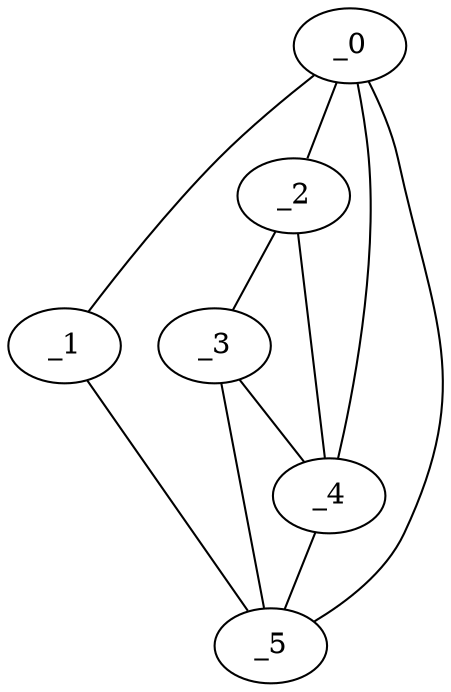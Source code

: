 graph "obj83__225.gxl" {
	_0	 [x=65,
		y=3];
	_1	 [x=73,
		y=86];
	_0 -- _1	 [valence=1];
	_2	 [x=76,
		y=3];
	_0 -- _2	 [valence=1];
	_4	 [x=81,
		y=14];
	_0 -- _4	 [valence=1];
	_5	 [x=82,
		y=73];
	_0 -- _5	 [valence=2];
	_1 -- _5	 [valence=1];
	_3	 [x=81,
		y=4];
	_2 -- _3	 [valence=1];
	_2 -- _4	 [valence=2];
	_3 -- _4	 [valence=2];
	_3 -- _5	 [valence=1];
	_4 -- _5	 [valence=1];
}
